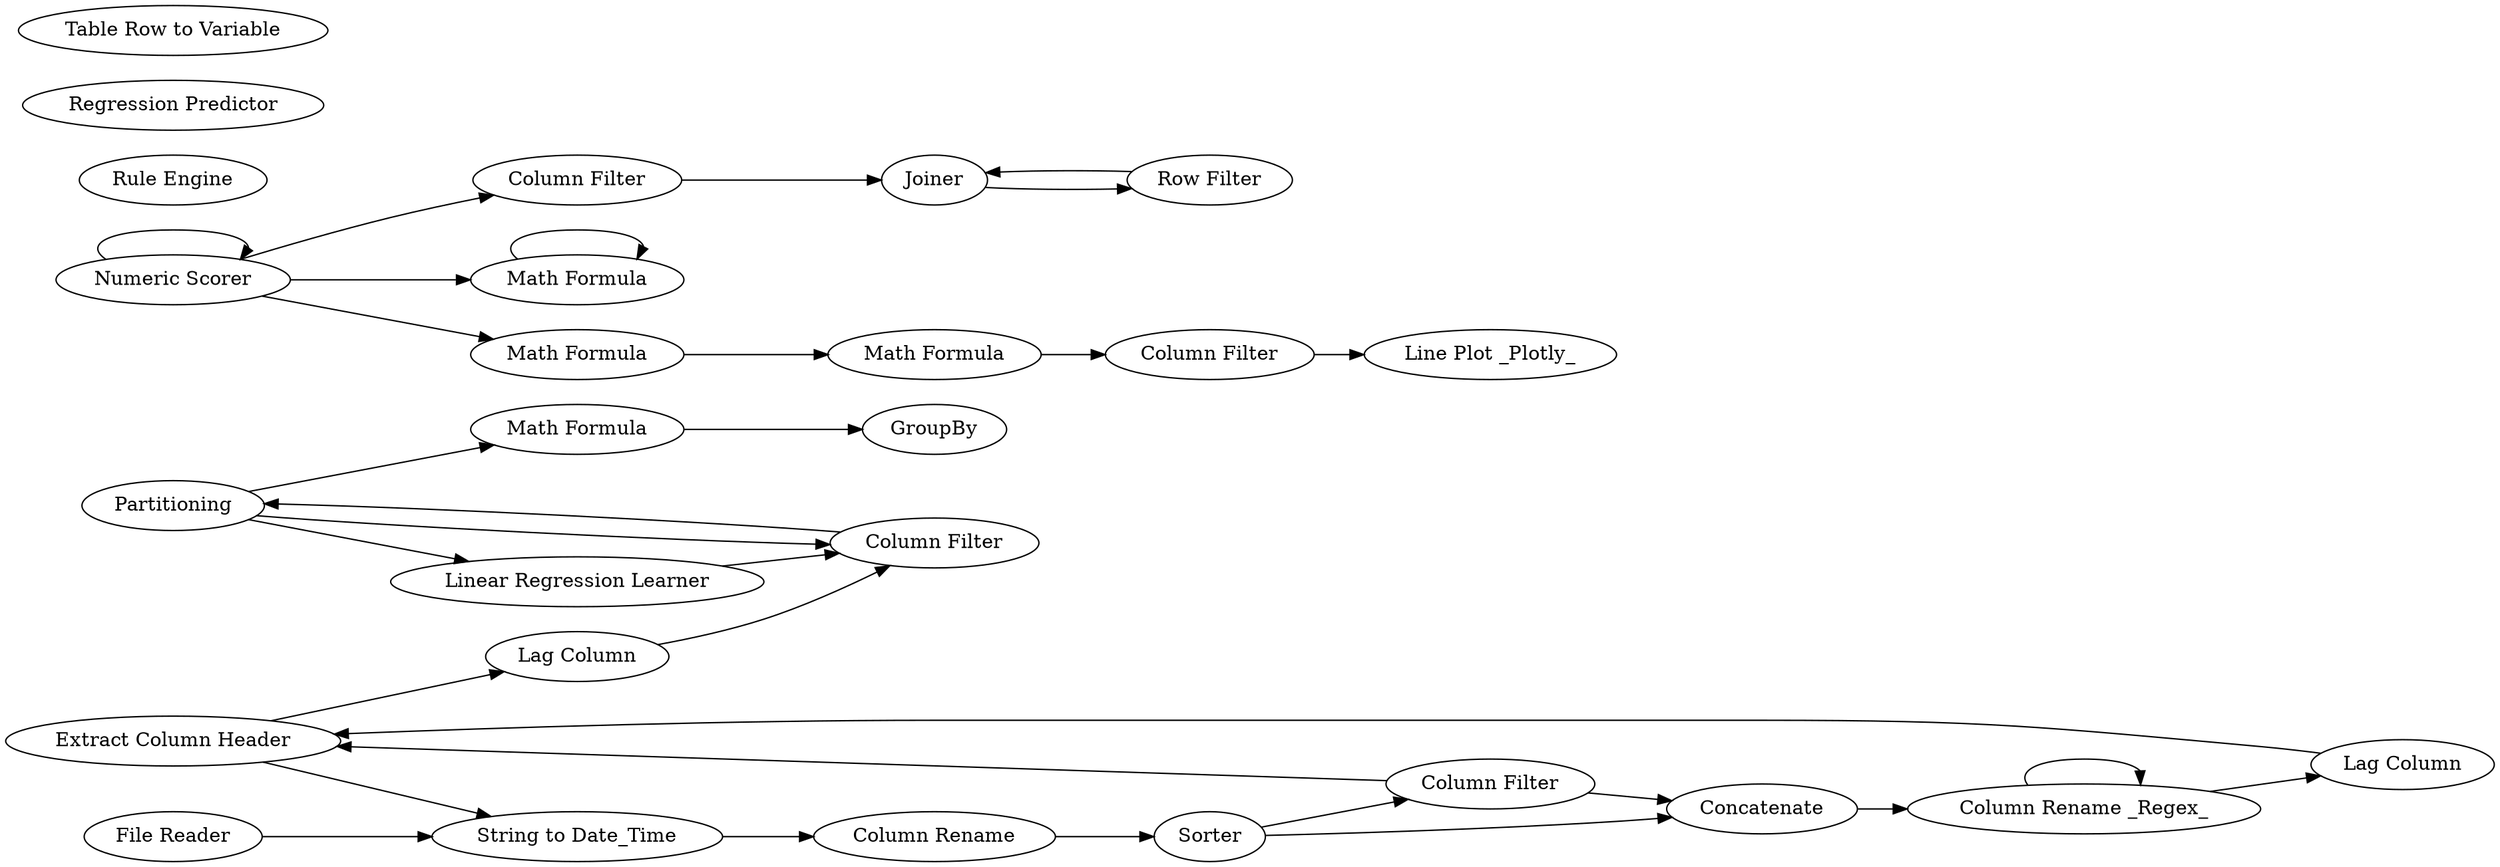 digraph {
	147 [label=Partitioning]
	150 [label="Column Filter"]
	153 [label="Math Formula"]
	154 [label=GroupBy]
	159 [label="Math Formula"]
	160 [label="Row Filter"]
	161 [label="Rule Engine"]
	163 [label="Numeric Scorer"]
	162 [label="Column Filter"]
	163 [label=Joiner]
	167 [label="Linear Regression Learner"]
	168 [label="Regression Predictor"]
	169 [label="Numeric Scorer"]
	172 [label="Math Formula"]
	173 [label="Math Formula"]
	175 [label="Column Filter"]
	209 [label="Math Formula"]
	199 [label=Sorter]
	205 [label=Concatenate]
	206 [label="Column Rename _Regex_"]
	208 [label="Column Filter"]
	209 [label="Extract Column Header"]
	210 [label="Table Row to Variable"]
	216 [label="String to Date_Time"]
	218 [label="Column Rename"]
	212 [label="Lag Column"]
	213 [label="Lag Column"]
	214 [label="File Reader"]
	215 [label="Line Plot _Plotly_"]
	159 -> 159
	160 -> 163
	163 -> 160
	147 -> 153
	147 -> 167
	147 -> 162
	150 -> 163
	153 -> 154
	162 -> 147
	167 -> 162
	169 -> 159
	169 -> 150
	169 -> 169
	172 -> 173
	173 -> 175
	199 -> 205
	199 -> 208
	205 -> 206
	208 -> 205
	208 -> 209
	209 -> 216
	206 -> 206
	216 -> 218
	218 -> 199
	169 -> 172
	175 -> 215
	209 -> 213
	206 -> 212
	212 -> 209
	213 -> 162
	214 -> 216
	rankdir=LR
}
